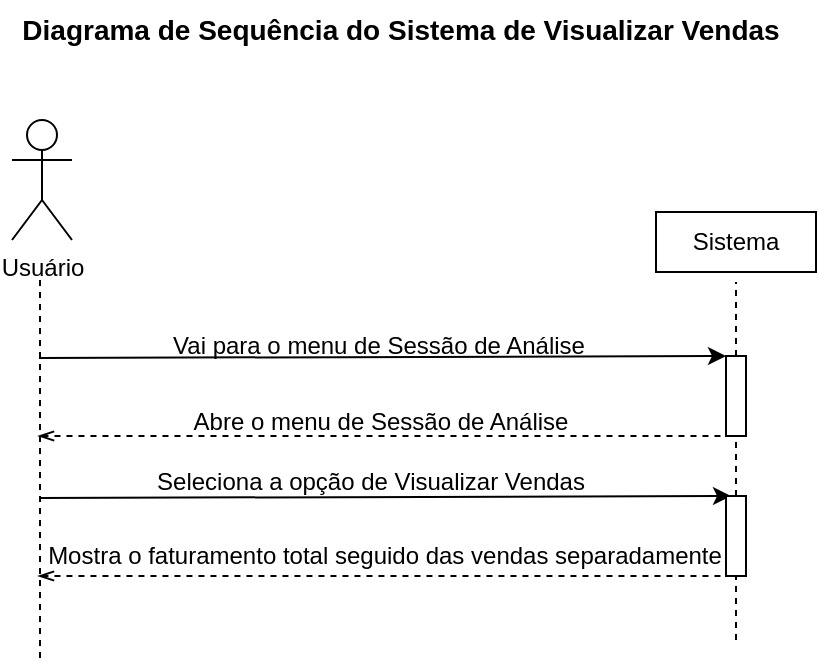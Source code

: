 <mxfile version="24.7.17">
  <diagram name="Página-1" id="pRZuEAI5twmfPaRpf5iY">
    <mxGraphModel dx="1687" dy="993" grid="1" gridSize="10" guides="1" tooltips="1" connect="1" arrows="1" fold="1" page="1" pageScale="1" pageWidth="827" pageHeight="1169" math="0" shadow="0">
      <root>
        <mxCell id="0" />
        <mxCell id="1" parent="0" />
        <mxCell id="QmE9EtpHazcwyQY2cu0v-24" value="Mostra o faturamento total seguido das vendas separadamente" style="text;html=1;align=center;verticalAlign=middle;resizable=0;points=[];autosize=1;strokeColor=none;fillColor=none;" vertex="1" parent="1">
          <mxGeometry x="216" y="294" width="360" height="30" as="geometry" />
        </mxCell>
        <mxCell id="QmE9EtpHazcwyQY2cu0v-2" value="Usuário" style="shape=umlActor;verticalLabelPosition=bottom;verticalAlign=top;html=1;outlineConnect=0;" vertex="1" parent="1">
          <mxGeometry x="210" y="91" width="30" height="60" as="geometry" />
        </mxCell>
        <mxCell id="QmE9EtpHazcwyQY2cu0v-3" value="Sistema" style="rounded=0;whiteSpace=wrap;html=1;" vertex="1" parent="1">
          <mxGeometry x="532" y="137" width="80" height="30" as="geometry" />
        </mxCell>
        <mxCell id="QmE9EtpHazcwyQY2cu0v-4" value="" style="endArrow=none;dashed=1;html=1;rounded=0;" edge="1" parent="1">
          <mxGeometry width="50" height="50" relative="1" as="geometry">
            <mxPoint x="224" y="360" as="sourcePoint" />
            <mxPoint x="224" y="171" as="targetPoint" />
          </mxGeometry>
        </mxCell>
        <mxCell id="QmE9EtpHazcwyQY2cu0v-5" value="" style="endArrow=none;dashed=1;html=1;rounded=0;" edge="1" parent="1" source="QmE9EtpHazcwyQY2cu0v-17">
          <mxGeometry width="50" height="50" relative="1" as="geometry">
            <mxPoint x="572" y="732" as="sourcePoint" />
            <mxPoint x="572" y="172" as="targetPoint" />
          </mxGeometry>
        </mxCell>
        <mxCell id="QmE9EtpHazcwyQY2cu0v-7" value="&lt;font style=&quot;font-size: 14px;&quot;&gt;Diagrama de Sequência do Sistema de Visualizar Vendas&lt;/font&gt;" style="text;html=1;align=center;verticalAlign=middle;resizable=0;points=[];autosize=1;strokeColor=none;fillColor=none;fontStyle=1" vertex="1" parent="1">
          <mxGeometry x="214" y="31" width="380" height="30" as="geometry" />
        </mxCell>
        <mxCell id="QmE9EtpHazcwyQY2cu0v-15" value="" style="endArrow=classic;html=1;rounded=0;entryX=0;entryY=1;entryDx=0;entryDy=0;" edge="1" parent="1" target="QmE9EtpHazcwyQY2cu0v-17">
          <mxGeometry width="50" height="50" relative="1" as="geometry">
            <mxPoint x="223.5" y="210" as="sourcePoint" />
            <mxPoint x="548.5" y="210" as="targetPoint" />
          </mxGeometry>
        </mxCell>
        <mxCell id="QmE9EtpHazcwyQY2cu0v-16" value="" style="endArrow=none;dashed=1;html=1;rounded=0;" edge="1" parent="1" target="QmE9EtpHazcwyQY2cu0v-17">
          <mxGeometry width="50" height="50" relative="1" as="geometry">
            <mxPoint x="572" y="351" as="sourcePoint" />
            <mxPoint x="572" y="172" as="targetPoint" />
          </mxGeometry>
        </mxCell>
        <mxCell id="QmE9EtpHazcwyQY2cu0v-17" value="" style="rounded=0;whiteSpace=wrap;html=1;rotation=90;" vertex="1" parent="1">
          <mxGeometry x="552" y="224" width="40" height="10" as="geometry" />
        </mxCell>
        <mxCell id="QmE9EtpHazcwyQY2cu0v-18" value="" style="endArrow=none;dashed=1;html=1;rounded=0;endFill=0;startArrow=openThin;startFill=0;entryX=1;entryY=0.5;entryDx=0;entryDy=0;" edge="1" parent="1" target="QmE9EtpHazcwyQY2cu0v-17">
          <mxGeometry width="50" height="50" relative="1" as="geometry">
            <mxPoint x="223" y="249" as="sourcePoint" />
            <mxPoint x="553" y="249" as="targetPoint" />
          </mxGeometry>
        </mxCell>
        <mxCell id="QmE9EtpHazcwyQY2cu0v-19" value="Vai para o menu de Sessão de Análise" style="text;html=1;align=center;verticalAlign=middle;resizable=0;points=[];autosize=1;strokeColor=none;fillColor=none;" vertex="1" parent="1">
          <mxGeometry x="278" y="189" width="230" height="30" as="geometry" />
        </mxCell>
        <mxCell id="QmE9EtpHazcwyQY2cu0v-20" value="Abre o menu de Sessão de Análise" style="text;html=1;align=center;verticalAlign=middle;resizable=0;points=[];autosize=1;strokeColor=none;fillColor=none;" vertex="1" parent="1">
          <mxGeometry x="289" y="227" width="210" height="30" as="geometry" />
        </mxCell>
        <mxCell id="QmE9EtpHazcwyQY2cu0v-21" value="" style="endArrow=classic;html=1;rounded=0;entryX=0;entryY=0.75;entryDx=0;entryDy=0;" edge="1" parent="1" target="QmE9EtpHazcwyQY2cu0v-22">
          <mxGeometry width="50" height="50" relative="1" as="geometry">
            <mxPoint x="223.5" y="280" as="sourcePoint" />
            <mxPoint x="548.5" y="280" as="targetPoint" />
          </mxGeometry>
        </mxCell>
        <mxCell id="QmE9EtpHazcwyQY2cu0v-22" value="" style="rounded=0;whiteSpace=wrap;html=1;rotation=90;" vertex="1" parent="1">
          <mxGeometry x="552" y="294" width="40" height="10" as="geometry" />
        </mxCell>
        <mxCell id="QmE9EtpHazcwyQY2cu0v-23" value="" style="endArrow=none;dashed=1;html=1;rounded=0;endFill=0;startArrow=openThin;startFill=0;entryX=1;entryY=0.75;entryDx=0;entryDy=0;" edge="1" parent="1" target="QmE9EtpHazcwyQY2cu0v-22">
          <mxGeometry width="50" height="50" relative="1" as="geometry">
            <mxPoint x="223" y="319" as="sourcePoint" />
            <mxPoint x="553" y="319" as="targetPoint" />
          </mxGeometry>
        </mxCell>
        <mxCell id="QmE9EtpHazcwyQY2cu0v-25" value="Seleciona a opção de Visualizar Vendas" style="text;html=1;align=center;verticalAlign=middle;resizable=0;points=[];autosize=1;strokeColor=none;fillColor=none;" vertex="1" parent="1">
          <mxGeometry x="269" y="257" width="240" height="30" as="geometry" />
        </mxCell>
      </root>
    </mxGraphModel>
  </diagram>
</mxfile>
